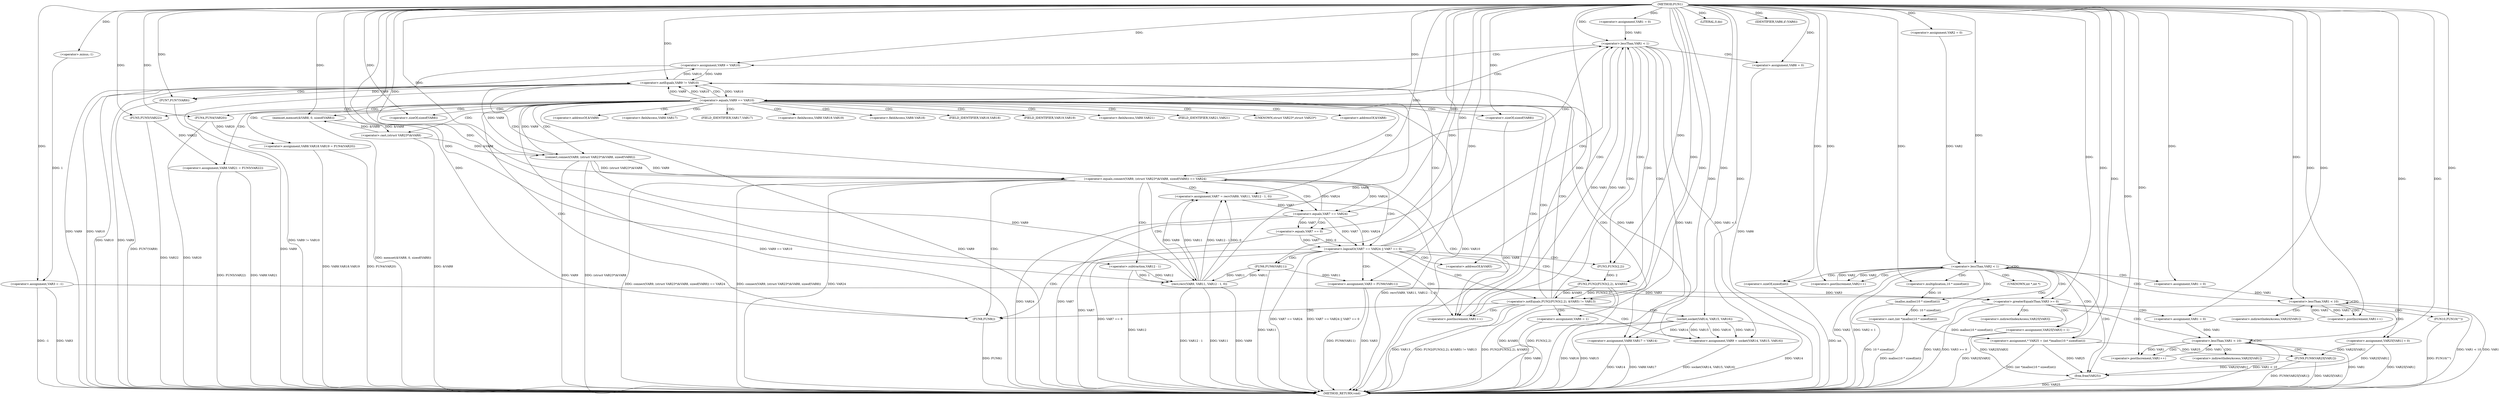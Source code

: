 digraph FUN1 {  
"1000100" [label = "(METHOD,FUN1)" ]
"1000300" [label = "(METHOD_RETURN,void)" ]
"1000105" [label = "(<operator>.assignment,VAR3 = -1)" ]
"1000107" [label = "(<operator>.minus,-1)" ]
"1000110" [label = "(<operator>.assignment,VAR1 = 0)" ]
"1000113" [label = "(<operator>.lessThan,VAR1 < 1)" ]
"1000116" [label = "(<operator>.postIncrement,VAR1++)" ]
"1000122" [label = "(<operator>.assignment,VAR6 = 0)" ]
"1000128" [label = "(<operator>.assignment,VAR9 = VAR10)" ]
"1000135" [label = "(<operator>.notEquals,FUN2(FUN3(2,2), &VAR5) != VAR13)" ]
"1000136" [label = "(FUN2,FUN2(FUN3(2,2), &VAR5))" ]
"1000137" [label = "(FUN3,FUN3(2,2))" ]
"1000145" [label = "(<operator>.assignment,VAR6 = 1)" ]
"1000148" [label = "(<operator>.assignment,VAR9 = socket(VAR14, VAR15, VAR16))" ]
"1000150" [label = "(socket,socket(VAR14, VAR15, VAR16))" ]
"1000155" [label = "(<operator>.equals,VAR9 == VAR10)" ]
"1000160" [label = "(memset,memset(&VAR8, 0, sizeof(VAR8)))" ]
"1000164" [label = "(<operator>.sizeOf,sizeof(VAR8))" ]
"1000166" [label = "(<operator>.assignment,VAR8.VAR17 = VAR14)" ]
"1000171" [label = "(<operator>.assignment,VAR8.VAR18.VAR19 = FUN4(VAR20))" ]
"1000177" [label = "(FUN4,FUN4(VAR20))" ]
"1000179" [label = "(<operator>.assignment,VAR8.VAR21 = FUN5(VAR22))" ]
"1000183" [label = "(FUN5,FUN5(VAR22))" ]
"1000186" [label = "(<operator>.equals,connect(VAR9, (struct VAR23*)&VAR8, sizeof(VAR8)) == VAR24)" ]
"1000187" [label = "(connect,connect(VAR9, (struct VAR23*)&VAR8, sizeof(VAR8)))" ]
"1000189" [label = "(<operator>.cast,(struct VAR23*)&VAR8)" ]
"1000193" [label = "(<operator>.sizeOf,sizeof(VAR8))" ]
"1000198" [label = "(<operator>.assignment,VAR7 = recv(VAR9, VAR11, VAR12 - 1, 0))" ]
"1000200" [label = "(recv,recv(VAR9, VAR11, VAR12 - 1, 0))" ]
"1000203" [label = "(<operator>.subtraction,VAR12 - 1)" ]
"1000208" [label = "(<operator>.logicalOr,VAR7 == VAR24 || VAR7 == 0)" ]
"1000209" [label = "(<operator>.equals,VAR7 == VAR24)" ]
"1000212" [label = "(<operator>.equals,VAR7 == 0)" ]
"1000217" [label = "(<operator>.assignment,VAR3 = FUN6(VAR11))" ]
"1000219" [label = "(FUN6,FUN6(VAR11))" ]
"1000221" [label = "(LITERAL,0,do)" ]
"1000223" [label = "(<operator>.notEquals,VAR9 != VAR10)" ]
"1000227" [label = "(FUN7,FUN7(VAR9))" ]
"1000230" [label = "(IDENTIFIER,VAR6,if (VAR6))" ]
"1000232" [label = "(FUN8,FUN8())" ]
"1000234" [label = "(<operator>.assignment,VAR2 = 0)" ]
"1000237" [label = "(<operator>.lessThan,VAR2 < 1)" ]
"1000240" [label = "(<operator>.postIncrement,VAR2++)" ]
"1000246" [label = "(<operator>.assignment,* VAR25 = (int *)malloc(10 * sizeof(int)))" ]
"1000248" [label = "(<operator>.cast,(int *)malloc(10 * sizeof(int)))" ]
"1000250" [label = "(malloc,malloc(10 * sizeof(int)))" ]
"1000251" [label = "(<operator>.multiplication,10 * sizeof(int))" ]
"1000253" [label = "(<operator>.sizeOf,sizeof(int))" ]
"1000256" [label = "(<operator>.assignment,VAR1 = 0)" ]
"1000259" [label = "(<operator>.lessThan,VAR1 < 10)" ]
"1000262" [label = "(<operator>.postIncrement,VAR1++)" ]
"1000265" [label = "(<operator>.assignment,VAR25[VAR1] = 0)" ]
"1000271" [label = "(<operator>.greaterEqualsThan,VAR3 >= 0)" ]
"1000275" [label = "(<operator>.assignment,VAR25[VAR3] = 1)" ]
"1000281" [label = "(<operator>.assignment,VAR1 = 0)" ]
"1000284" [label = "(<operator>.lessThan,VAR1 < 10)" ]
"1000287" [label = "(<operator>.postIncrement,VAR1++)" ]
"1000290" [label = "(FUN9,FUN9(VAR25[VAR1]))" ]
"1000296" [label = "(FUN10,FUN10(\"\"))" ]
"1000298" [label = "(free,free(VAR25))" ]
"1000140" [label = "(<operator>.addressOf,&VAR5)" ]
"1000161" [label = "(<operator>.addressOf,&VAR8)" ]
"1000167" [label = "(<operator>.fieldAccess,VAR8.VAR17)" ]
"1000169" [label = "(FIELD_IDENTIFIER,VAR17,VAR17)" ]
"1000172" [label = "(<operator>.fieldAccess,VAR8.VAR18.VAR19)" ]
"1000173" [label = "(<operator>.fieldAccess,VAR8.VAR18)" ]
"1000175" [label = "(FIELD_IDENTIFIER,VAR18,VAR18)" ]
"1000176" [label = "(FIELD_IDENTIFIER,VAR19,VAR19)" ]
"1000180" [label = "(<operator>.fieldAccess,VAR8.VAR21)" ]
"1000182" [label = "(FIELD_IDENTIFIER,VAR21,VAR21)" ]
"1000190" [label = "(UNKNOWN,struct VAR23*,struct VAR23*)" ]
"1000191" [label = "(<operator>.addressOf,&VAR8)" ]
"1000249" [label = "(UNKNOWN,int *,int *)" ]
"1000266" [label = "(<operator>.indirectIndexAccess,VAR25[VAR1])" ]
"1000276" [label = "(<operator>.indirectIndexAccess,VAR25[VAR3])" ]
"1000291" [label = "(<operator>.indirectIndexAccess,VAR25[VAR1])" ]
  "1000122" -> "1000300"  [ label = "DDG: VAR6"] 
  "1000275" -> "1000300"  [ label = "DDG: VAR25[VAR3]"] 
  "1000232" -> "1000300"  [ label = "DDG: FUN8()"] 
  "1000259" -> "1000300"  [ label = "DDG: VAR1 < 10"] 
  "1000246" -> "1000300"  [ label = "DDG: (int *)malloc(10 * sizeof(int))"] 
  "1000187" -> "1000300"  [ label = "DDG: VAR9"] 
  "1000177" -> "1000300"  [ label = "DDG: VAR20"] 
  "1000128" -> "1000300"  [ label = "DDG: VAR10"] 
  "1000259" -> "1000300"  [ label = "DDG: VAR1"] 
  "1000186" -> "1000300"  [ label = "DDG: connect(VAR9, (struct VAR23*)&VAR8, sizeof(VAR8)) == VAR24"] 
  "1000290" -> "1000300"  [ label = "DDG: VAR25[VAR1]"] 
  "1000171" -> "1000300"  [ label = "DDG: VAR8.VAR18.VAR19"] 
  "1000186" -> "1000300"  [ label = "DDG: connect(VAR9, (struct VAR23*)&VAR8, sizeof(VAR8))"] 
  "1000135" -> "1000300"  [ label = "DDG: VAR13"] 
  "1000223" -> "1000300"  [ label = "DDG: VAR10"] 
  "1000250" -> "1000300"  [ label = "DDG: 10 * sizeof(int)"] 
  "1000193" -> "1000300"  [ label = "DDG: VAR8"] 
  "1000200" -> "1000300"  [ label = "DDG: VAR9"] 
  "1000227" -> "1000300"  [ label = "DDG: FUN7(VAR9)"] 
  "1000223" -> "1000300"  [ label = "DDG: VAR9 != VAR10"] 
  "1000237" -> "1000300"  [ label = "DDG: VAR2 < 1"] 
  "1000208" -> "1000300"  [ label = "DDG: VAR7 == VAR24"] 
  "1000284" -> "1000300"  [ label = "DDG: VAR1"] 
  "1000284" -> "1000300"  [ label = "DDG: VAR1 < 10"] 
  "1000209" -> "1000300"  [ label = "DDG: VAR7"] 
  "1000105" -> "1000300"  [ label = "DDG: -1"] 
  "1000150" -> "1000300"  [ label = "DDG: VAR14"] 
  "1000290" -> "1000300"  [ label = "DDG: FUN9(VAR25[VAR1])"] 
  "1000198" -> "1000300"  [ label = "DDG: recv(VAR9, VAR11, VAR12 - 1, 0)"] 
  "1000296" -> "1000300"  [ label = "DDG: FUN10(\"\")"] 
  "1000155" -> "1000300"  [ label = "DDG: VAR10"] 
  "1000298" -> "1000300"  [ label = "DDG: VAR25"] 
  "1000217" -> "1000300"  [ label = "DDG: FUN6(VAR11)"] 
  "1000160" -> "1000300"  [ label = "DDG: memset(&VAR8, 0, sizeof(VAR8))"] 
  "1000227" -> "1000300"  [ label = "DDG: VAR9"] 
  "1000253" -> "1000300"  [ label = "DDG: int"] 
  "1000187" -> "1000300"  [ label = "DDG: (struct VAR23*)&VAR8"] 
  "1000237" -> "1000300"  [ label = "DDG: VAR2"] 
  "1000113" -> "1000300"  [ label = "DDG: VAR1"] 
  "1000136" -> "1000300"  [ label = "DDG: &VAR5"] 
  "1000186" -> "1000300"  [ label = "DDG: VAR24"] 
  "1000183" -> "1000300"  [ label = "DDG: VAR22"] 
  "1000150" -> "1000300"  [ label = "DDG: VAR15"] 
  "1000128" -> "1000300"  [ label = "DDG: VAR9"] 
  "1000155" -> "1000300"  [ label = "DDG: VAR9 == VAR10"] 
  "1000166" -> "1000300"  [ label = "DDG: VAR8.VAR17"] 
  "1000189" -> "1000300"  [ label = "DDG: &VAR8"] 
  "1000179" -> "1000300"  [ label = "DDG: VAR8.VAR21"] 
  "1000217" -> "1000300"  [ label = "DDG: VAR3"] 
  "1000200" -> "1000300"  [ label = "DDG: VAR12 - 1"] 
  "1000208" -> "1000300"  [ label = "DDG: VAR7 == VAR24 || VAR7 == 0"] 
  "1000265" -> "1000300"  [ label = "DDG: VAR25[VAR1]"] 
  "1000150" -> "1000300"  [ label = "DDG: VAR16"] 
  "1000208" -> "1000300"  [ label = "DDG: VAR7 == 0"] 
  "1000212" -> "1000300"  [ label = "DDG: VAR7"] 
  "1000135" -> "1000300"  [ label = "DDG: FUN2(FUN3(2,2), &VAR5) != VAR13"] 
  "1000113" -> "1000300"  [ label = "DDG: VAR1 < 1"] 
  "1000209" -> "1000300"  [ label = "DDG: VAR24"] 
  "1000135" -> "1000300"  [ label = "DDG: FUN2(FUN3(2,2), &VAR5)"] 
  "1000219" -> "1000300"  [ label = "DDG: VAR11"] 
  "1000171" -> "1000300"  [ label = "DDG: FUN4(VAR20)"] 
  "1000166" -> "1000300"  [ label = "DDG: VAR14"] 
  "1000148" -> "1000300"  [ label = "DDG: socket(VAR14, VAR15, VAR16)"] 
  "1000248" -> "1000300"  [ label = "DDG: malloc(10 * sizeof(int))"] 
  "1000271" -> "1000300"  [ label = "DDG: VAR3"] 
  "1000155" -> "1000300"  [ label = "DDG: VAR9"] 
  "1000145" -> "1000300"  [ label = "DDG: VAR6"] 
  "1000271" -> "1000300"  [ label = "DDG: VAR3 >= 0"] 
  "1000179" -> "1000300"  [ label = "DDG: FUN5(VAR22)"] 
  "1000136" -> "1000300"  [ label = "DDG: FUN3(2,2)"] 
  "1000105" -> "1000300"  [ label = "DDG: VAR3"] 
  "1000223" -> "1000300"  [ label = "DDG: VAR9"] 
  "1000200" -> "1000300"  [ label = "DDG: VAR11"] 
  "1000203" -> "1000300"  [ label = "DDG: VAR12"] 
  "1000107" -> "1000105"  [ label = "DDG: 1"] 
  "1000100" -> "1000105"  [ label = "DDG: "] 
  "1000100" -> "1000107"  [ label = "DDG: "] 
  "1000100" -> "1000110"  [ label = "DDG: "] 
  "1000116" -> "1000113"  [ label = "DDG: VAR1"] 
  "1000110" -> "1000113"  [ label = "DDG: VAR1"] 
  "1000100" -> "1000113"  [ label = "DDG: "] 
  "1000113" -> "1000116"  [ label = "DDG: VAR1"] 
  "1000100" -> "1000116"  [ label = "DDG: "] 
  "1000100" -> "1000122"  [ label = "DDG: "] 
  "1000223" -> "1000128"  [ label = "DDG: VAR10"] 
  "1000100" -> "1000128"  [ label = "DDG: "] 
  "1000136" -> "1000135"  [ label = "DDG: FUN3(2,2)"] 
  "1000136" -> "1000135"  [ label = "DDG: &VAR5"] 
  "1000137" -> "1000136"  [ label = "DDG: 2"] 
  "1000100" -> "1000137"  [ label = "DDG: "] 
  "1000100" -> "1000135"  [ label = "DDG: "] 
  "1000100" -> "1000145"  [ label = "DDG: "] 
  "1000150" -> "1000148"  [ label = "DDG: VAR14"] 
  "1000150" -> "1000148"  [ label = "DDG: VAR15"] 
  "1000150" -> "1000148"  [ label = "DDG: VAR16"] 
  "1000100" -> "1000148"  [ label = "DDG: "] 
  "1000100" -> "1000150"  [ label = "DDG: "] 
  "1000148" -> "1000155"  [ label = "DDG: VAR9"] 
  "1000100" -> "1000155"  [ label = "DDG: "] 
  "1000223" -> "1000155"  [ label = "DDG: VAR10"] 
  "1000189" -> "1000160"  [ label = "DDG: &VAR8"] 
  "1000100" -> "1000160"  [ label = "DDG: "] 
  "1000100" -> "1000164"  [ label = "DDG: "] 
  "1000150" -> "1000166"  [ label = "DDG: VAR14"] 
  "1000100" -> "1000166"  [ label = "DDG: "] 
  "1000177" -> "1000171"  [ label = "DDG: VAR20"] 
  "1000100" -> "1000177"  [ label = "DDG: "] 
  "1000183" -> "1000179"  [ label = "DDG: VAR22"] 
  "1000100" -> "1000183"  [ label = "DDG: "] 
  "1000187" -> "1000186"  [ label = "DDG: VAR9"] 
  "1000187" -> "1000186"  [ label = "DDG: (struct VAR23*)&VAR8"] 
  "1000155" -> "1000187"  [ label = "DDG: VAR9"] 
  "1000100" -> "1000187"  [ label = "DDG: "] 
  "1000189" -> "1000187"  [ label = "DDG: &VAR8"] 
  "1000160" -> "1000189"  [ label = "DDG: &VAR8"] 
  "1000100" -> "1000193"  [ label = "DDG: "] 
  "1000209" -> "1000186"  [ label = "DDG: VAR24"] 
  "1000100" -> "1000186"  [ label = "DDG: "] 
  "1000200" -> "1000198"  [ label = "DDG: VAR9"] 
  "1000200" -> "1000198"  [ label = "DDG: VAR11"] 
  "1000200" -> "1000198"  [ label = "DDG: VAR12 - 1"] 
  "1000200" -> "1000198"  [ label = "DDG: 0"] 
  "1000100" -> "1000198"  [ label = "DDG: "] 
  "1000187" -> "1000200"  [ label = "DDG: VAR9"] 
  "1000100" -> "1000200"  [ label = "DDG: "] 
  "1000219" -> "1000200"  [ label = "DDG: VAR11"] 
  "1000203" -> "1000200"  [ label = "DDG: VAR12"] 
  "1000203" -> "1000200"  [ label = "DDG: 1"] 
  "1000100" -> "1000203"  [ label = "DDG: "] 
  "1000209" -> "1000208"  [ label = "DDG: VAR7"] 
  "1000209" -> "1000208"  [ label = "DDG: VAR24"] 
  "1000198" -> "1000209"  [ label = "DDG: VAR7"] 
  "1000100" -> "1000209"  [ label = "DDG: "] 
  "1000186" -> "1000209"  [ label = "DDG: VAR24"] 
  "1000212" -> "1000208"  [ label = "DDG: VAR7"] 
  "1000212" -> "1000208"  [ label = "DDG: 0"] 
  "1000209" -> "1000212"  [ label = "DDG: VAR7"] 
  "1000100" -> "1000212"  [ label = "DDG: "] 
  "1000219" -> "1000217"  [ label = "DDG: VAR11"] 
  "1000100" -> "1000217"  [ label = "DDG: "] 
  "1000200" -> "1000219"  [ label = "DDG: VAR11"] 
  "1000100" -> "1000219"  [ label = "DDG: "] 
  "1000100" -> "1000221"  [ label = "DDG: "] 
  "1000187" -> "1000223"  [ label = "DDG: VAR9"] 
  "1000200" -> "1000223"  [ label = "DDG: VAR9"] 
  "1000128" -> "1000223"  [ label = "DDG: VAR9"] 
  "1000155" -> "1000223"  [ label = "DDG: VAR9"] 
  "1000100" -> "1000223"  [ label = "DDG: "] 
  "1000155" -> "1000223"  [ label = "DDG: VAR10"] 
  "1000223" -> "1000227"  [ label = "DDG: VAR9"] 
  "1000100" -> "1000227"  [ label = "DDG: "] 
  "1000100" -> "1000230"  [ label = "DDG: "] 
  "1000100" -> "1000232"  [ label = "DDG: "] 
  "1000100" -> "1000234"  [ label = "DDG: "] 
  "1000234" -> "1000237"  [ label = "DDG: VAR2"] 
  "1000240" -> "1000237"  [ label = "DDG: VAR2"] 
  "1000100" -> "1000237"  [ label = "DDG: "] 
  "1000237" -> "1000240"  [ label = "DDG: VAR2"] 
  "1000100" -> "1000240"  [ label = "DDG: "] 
  "1000248" -> "1000246"  [ label = "DDG: malloc(10 * sizeof(int))"] 
  "1000100" -> "1000246"  [ label = "DDG: "] 
  "1000250" -> "1000248"  [ label = "DDG: 10 * sizeof(int)"] 
  "1000251" -> "1000250"  [ label = "DDG: 10"] 
  "1000100" -> "1000251"  [ label = "DDG: "] 
  "1000100" -> "1000253"  [ label = "DDG: "] 
  "1000100" -> "1000256"  [ label = "DDG: "] 
  "1000262" -> "1000259"  [ label = "DDG: VAR1"] 
  "1000256" -> "1000259"  [ label = "DDG: VAR1"] 
  "1000100" -> "1000259"  [ label = "DDG: "] 
  "1000259" -> "1000262"  [ label = "DDG: VAR1"] 
  "1000100" -> "1000262"  [ label = "DDG: "] 
  "1000100" -> "1000265"  [ label = "DDG: "] 
  "1000217" -> "1000271"  [ label = "DDG: VAR3"] 
  "1000105" -> "1000271"  [ label = "DDG: VAR3"] 
  "1000100" -> "1000271"  [ label = "DDG: "] 
  "1000100" -> "1000275"  [ label = "DDG: "] 
  "1000100" -> "1000281"  [ label = "DDG: "] 
  "1000281" -> "1000284"  [ label = "DDG: VAR1"] 
  "1000287" -> "1000284"  [ label = "DDG: VAR1"] 
  "1000100" -> "1000284"  [ label = "DDG: "] 
  "1000284" -> "1000287"  [ label = "DDG: VAR1"] 
  "1000100" -> "1000287"  [ label = "DDG: "] 
  "1000265" -> "1000290"  [ label = "DDG: VAR25[VAR1]"] 
  "1000246" -> "1000290"  [ label = "DDG: VAR25"] 
  "1000100" -> "1000296"  [ label = "DDG: "] 
  "1000290" -> "1000298"  [ label = "DDG: VAR25[VAR1]"] 
  "1000265" -> "1000298"  [ label = "DDG: VAR25[VAR1]"] 
  "1000275" -> "1000298"  [ label = "DDG: VAR25[VAR3]"] 
  "1000246" -> "1000298"  [ label = "DDG: VAR25"] 
  "1000100" -> "1000298"  [ label = "DDG: "] 
  "1000113" -> "1000128"  [ label = "CDG: "] 
  "1000113" -> "1000122"  [ label = "CDG: "] 
  "1000113" -> "1000135"  [ label = "CDG: "] 
  "1000113" -> "1000136"  [ label = "CDG: "] 
  "1000113" -> "1000137"  [ label = "CDG: "] 
  "1000113" -> "1000140"  [ label = "CDG: "] 
  "1000135" -> "1000150"  [ label = "CDG: "] 
  "1000135" -> "1000148"  [ label = "CDG: "] 
  "1000135" -> "1000145"  [ label = "CDG: "] 
  "1000135" -> "1000155"  [ label = "CDG: "] 
  "1000135" -> "1000116"  [ label = "CDG: "] 
  "1000135" -> "1000113"  [ label = "CDG: "] 
  "1000135" -> "1000223"  [ label = "CDG: "] 
  "1000135" -> "1000232"  [ label = "CDG: "] 
  "1000155" -> "1000164"  [ label = "CDG: "] 
  "1000155" -> "1000191"  [ label = "CDG: "] 
  "1000155" -> "1000161"  [ label = "CDG: "] 
  "1000155" -> "1000182"  [ label = "CDG: "] 
  "1000155" -> "1000166"  [ label = "CDG: "] 
  "1000155" -> "1000180"  [ label = "CDG: "] 
  "1000155" -> "1000183"  [ label = "CDG: "] 
  "1000155" -> "1000190"  [ label = "CDG: "] 
  "1000155" -> "1000167"  [ label = "CDG: "] 
  "1000155" -> "1000175"  [ label = "CDG: "] 
  "1000155" -> "1000160"  [ label = "CDG: "] 
  "1000155" -> "1000179"  [ label = "CDG: "] 
  "1000155" -> "1000176"  [ label = "CDG: "] 
  "1000155" -> "1000187"  [ label = "CDG: "] 
  "1000155" -> "1000186"  [ label = "CDG: "] 
  "1000155" -> "1000172"  [ label = "CDG: "] 
  "1000155" -> "1000189"  [ label = "CDG: "] 
  "1000155" -> "1000169"  [ label = "CDG: "] 
  "1000155" -> "1000173"  [ label = "CDG: "] 
  "1000155" -> "1000171"  [ label = "CDG: "] 
  "1000155" -> "1000193"  [ label = "CDG: "] 
  "1000155" -> "1000177"  [ label = "CDG: "] 
  "1000155" -> "1000116"  [ label = "CDG: "] 
  "1000155" -> "1000113"  [ label = "CDG: "] 
  "1000155" -> "1000223"  [ label = "CDG: "] 
  "1000155" -> "1000232"  [ label = "CDG: "] 
  "1000186" -> "1000200"  [ label = "CDG: "] 
  "1000186" -> "1000208"  [ label = "CDG: "] 
  "1000186" -> "1000198"  [ label = "CDG: "] 
  "1000186" -> "1000203"  [ label = "CDG: "] 
  "1000186" -> "1000209"  [ label = "CDG: "] 
  "1000186" -> "1000116"  [ label = "CDG: "] 
  "1000186" -> "1000113"  [ label = "CDG: "] 
  "1000186" -> "1000223"  [ label = "CDG: "] 
  "1000186" -> "1000232"  [ label = "CDG: "] 
  "1000208" -> "1000219"  [ label = "CDG: "] 
  "1000208" -> "1000217"  [ label = "CDG: "] 
  "1000208" -> "1000116"  [ label = "CDG: "] 
  "1000208" -> "1000135"  [ label = "CDG: "] 
  "1000208" -> "1000136"  [ label = "CDG: "] 
  "1000208" -> "1000113"  [ label = "CDG: "] 
  "1000208" -> "1000137"  [ label = "CDG: "] 
  "1000208" -> "1000223"  [ label = "CDG: "] 
  "1000208" -> "1000140"  [ label = "CDG: "] 
  "1000208" -> "1000232"  [ label = "CDG: "] 
  "1000209" -> "1000212"  [ label = "CDG: "] 
  "1000223" -> "1000227"  [ label = "CDG: "] 
  "1000237" -> "1000298"  [ label = "CDG: "] 
  "1000237" -> "1000259"  [ label = "CDG: "] 
  "1000237" -> "1000251"  [ label = "CDG: "] 
  "1000237" -> "1000250"  [ label = "CDG: "] 
  "1000237" -> "1000248"  [ label = "CDG: "] 
  "1000237" -> "1000240"  [ label = "CDG: "] 
  "1000237" -> "1000246"  [ label = "CDG: "] 
  "1000237" -> "1000271"  [ label = "CDG: "] 
  "1000237" -> "1000253"  [ label = "CDG: "] 
  "1000237" -> "1000237"  [ label = "CDG: "] 
  "1000237" -> "1000249"  [ label = "CDG: "] 
  "1000237" -> "1000256"  [ label = "CDG: "] 
  "1000259" -> "1000259"  [ label = "CDG: "] 
  "1000259" -> "1000265"  [ label = "CDG: "] 
  "1000259" -> "1000266"  [ label = "CDG: "] 
  "1000259" -> "1000262"  [ label = "CDG: "] 
  "1000271" -> "1000276"  [ label = "CDG: "] 
  "1000271" -> "1000281"  [ label = "CDG: "] 
  "1000271" -> "1000284"  [ label = "CDG: "] 
  "1000271" -> "1000296"  [ label = "CDG: "] 
  "1000271" -> "1000275"  [ label = "CDG: "] 
  "1000284" -> "1000291"  [ label = "CDG: "] 
  "1000284" -> "1000284"  [ label = "CDG: "] 
  "1000284" -> "1000290"  [ label = "CDG: "] 
  "1000284" -> "1000287"  [ label = "CDG: "] 
}
